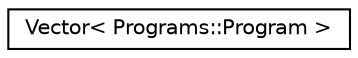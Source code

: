 digraph "Graphical Class Hierarchy"
{
 // LATEX_PDF_SIZE
  edge [fontname="Helvetica",fontsize="10",labelfontname="Helvetica",labelfontsize="10"];
  node [fontname="Helvetica",fontsize="10",shape=record];
  rankdir="LR";
  Node0 [label="Vector\< Programs::Program \>",height=0.2,width=0.4,color="black", fillcolor="white", style="filled",URL="$class_vector.html",tooltip=" "];
}
